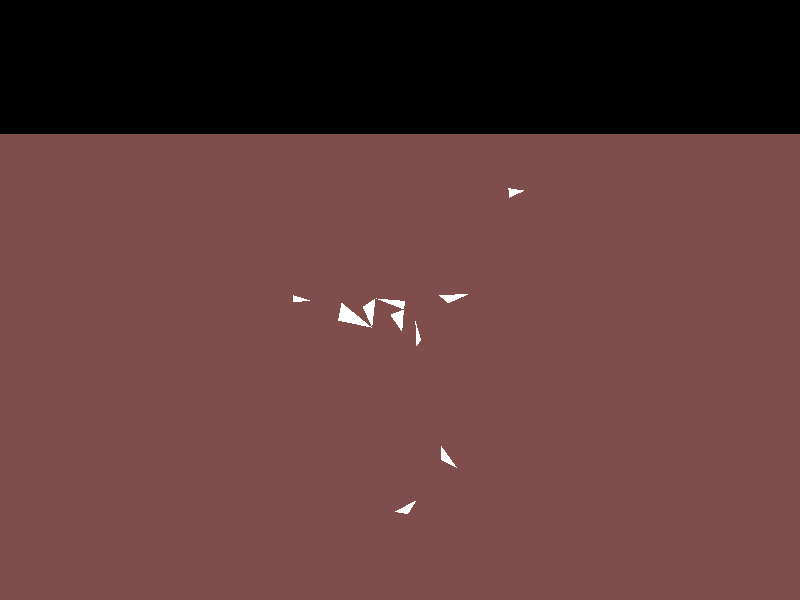 camera {
    location <-1.711963, 4.333467, 10.445557>
    up <0.042266, 0.963630, -0.263875>
    right <1.316552, 0, 0.210877>
    look_at <0.421718, 0.592129, -2.875471>
}

light_source { <300, 100, 300> color rgb <1.0, 1.0, 1.0> }

plane { <0, 1, 0>, -3
    pigment { color rgb <0.5, 0.3, 0.3> }
    finish { ambient 0.2 diffuse 0.6 specular 0.2 roughness 0.05 }
}

// ===== begin export of /home/bsomers/Desktop/bun_zipper_res4.obj (453 verts, 948 faces) to triangles =====

triangle { <0.022800861312161, 1.3235245682703, 0.69665948084376>, <-0.19418416608243, 1.3814593542487, 0.54193595981424> ,<-0.23070168614644, 1.1104768564277, 0.95946447713384> 
	pigment { color rgb <1, 1, 1> }
	finish { ambient 0.2 diffuse 0.4 specular 0.4 roughness 0.05 }
}

triangle { <-1.9246127175519, 3.2975042103089, -1.7208955352425>, <-2.2393816256866, 3.261592431099, -1.6580715552272> ,<-1.9393668340706, 3.1576213402059, -1.2074868941529> 
	pigment { color rgb <1, 1, 1> }
	finish { ambient 0.2 diffuse 0.4 specular 0.4 roughness 0.05 }
}

triangle { <-0.76037879589012, -2.1330490814857, -1.1280050406487>, <-0.7499513997581, -2.5080892046076, -1.1929491136535> ,<-1.1208378713087, -2.5136706739064, -0.92343770076402> 
	pigment { color rgb <1, 1, 1> }
	finish { ambient 0.2 diffuse 0.4 specular 0.4 roughness 0.05 }
}

triangle { <-0.13460522635713, -0.079241448311908, -1.6236741281527>, <-0.26721920621046, 0.15617540793016, -1.3898148912498> ,<-0.15680130194107, 0.62285546884303, -1.2629554495108> 
	pigment { color rgb <1, 1, 1> }
	finish { ambient 0.2 diffuse 0.4 specular 0.4 roughness 0.05 }
}

triangle { <0.33553621086512, 1.5265342888158, 0.41083633209627>, <0.26444819491112, 1.1911269244364, 1.0541763863994> ,<0.48498113302283, 1.4687725716529, 0.78747734176125> 
	pigment { color rgb <1, 1, 1> }
	finish { ambient 0.2 diffuse 0.4 specular 0.4 roughness 0.05 }
}

triangle { <0.33553621086512, 1.5265342888158, 0.41083633209627>, <-0.18085786729129, 1.4602056652872, 0.26792475772253> ,<-0.19418416608243, 1.3814593542487, 0.54193595981424> 
	pigment { color rgb <1, 1, 1> }
	finish { ambient 0.2 diffuse 0.4 specular 0.4 roughness 0.05 }
}

triangle { <0.84288744341327, 1.5407691988881, 0.82295644893245>, <0.26444819491112, 1.1911269244364, 1.0541763863994> ,<0.83085916073815, 1.3155634027588, 1.1398887172605> 
	pigment { color rgb <1, 1, 1> }
	finish { ambient 0.2 diffuse 0.4 specular 0.4 roughness 0.05 }
}

triangle { <-1.335313400879, 1.8470577350649, 1.0645605153275>, <-0.9745947222372, 1.5999154665748, 0.8014526486104> ,<-0.78534397252156, 1.6307649829321, 0.39335638173387> 
	pigment { color rgb <1, 1, 1> }
	finish { ambient 0.2 diffuse 0.4 specular 0.4 roughness 0.05 }
}

triangle { <1.8530468521035, 1.53038506996, 0.43671012000893>, <1.350368477573, 1.5462208665754, 0.84199401863407> ,<1.7229856372783, 1.5038622739893, 0.77255015642703> 
	pigment { color rgb <1, 1, 1> }
	finish { ambient 0.2 diffuse 0.4 specular 0.4 roughness 0.05 }
}

triangle { <-0.1031499691456, -2.339347109525, 1.0316774403884>, <-0.3325526840501, -2.4576396448983, 0.89919326214666> ,<-0.42644251644218, -2.4777588946966, 0.406033672467> 
	pigment { color rgb <1, 1, 1> }
	finish { ambient 0.2 diffuse 0.4 specular 0.4 roughness 0.05 }
}

